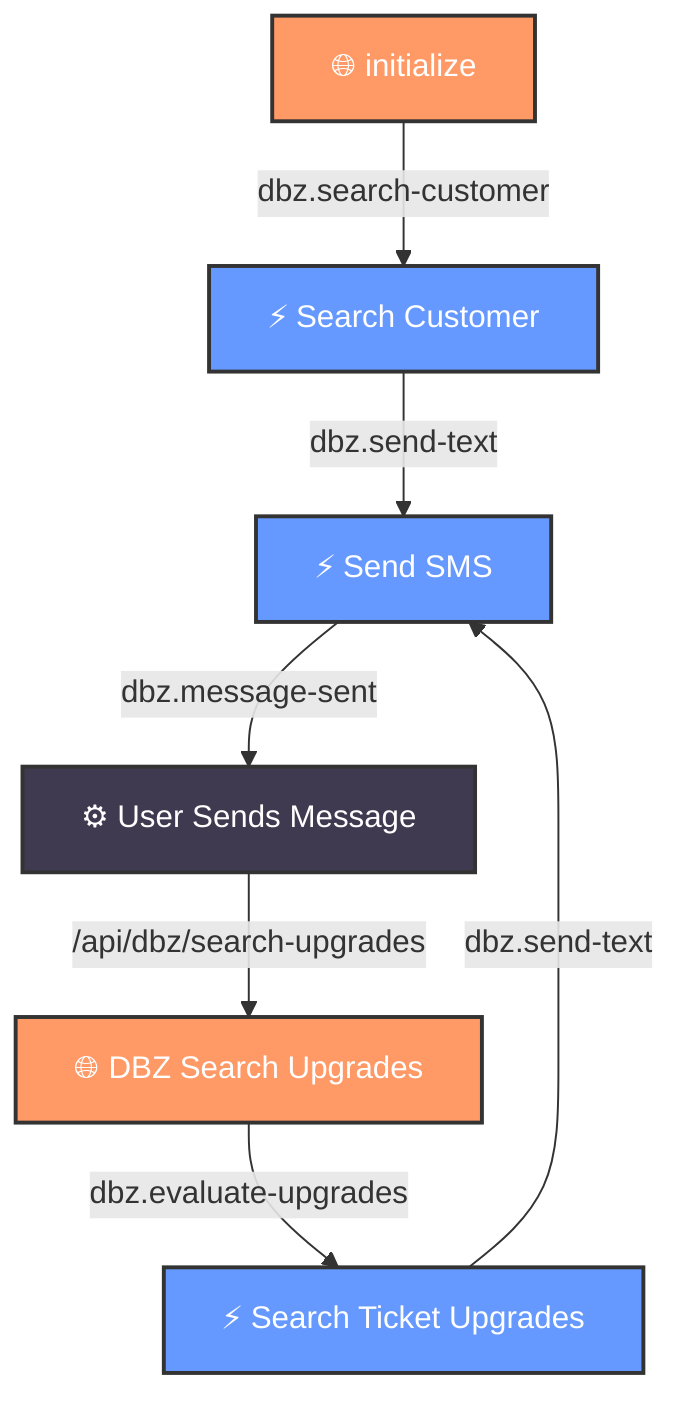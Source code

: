 flowchart TD
    classDef apiStyle fill:#f96,stroke:#333,stroke-width:2px,color:#fff
    classDef eventStyle fill:#69f,stroke:#333,stroke-width:2px,color:#fff
    classDef cronStyle fill:#9c6,stroke:#333,stroke-width:2px,color:#fff
    classDef noopStyle fill:#3f3a50,stroke:#333,stroke-width:2px,color:#fff
    steps_booking_initializeApi_step["🌐 initialize"]:::apiStyle
    steps_booking_noop_userSendsMessage_step["⚙️ User Sends Message"]:::noopStyle
    steps_booking_searchCustomer_step["⚡ Search Customer"]:::eventStyle
    steps_booking_searchTicketUpgrades_step["⚡ Search Ticket Upgrades"]:::eventStyle
    steps_booking_searchUpgradesApi_step["🌐 DBZ Search Upgrades"]:::apiStyle
    steps_booking_sendText_step["⚡ Send SMS"]:::eventStyle
    steps_booking_initializeApi_step -->|dbz.search-customer| steps_booking_searchCustomer_step
    steps_booking_noop_userSendsMessage_step -->|/api/dbz/search-upgrades| steps_booking_searchUpgradesApi_step
    steps_booking_searchCustomer_step -->|dbz.send-text| steps_booking_sendText_step
    steps_booking_searchTicketUpgrades_step -->|dbz.send-text| steps_booking_sendText_step
    steps_booking_searchUpgradesApi_step -->|dbz.evaluate-upgrades| steps_booking_searchTicketUpgrades_step
    steps_booking_sendText_step -->|dbz.message-sent| steps_booking_noop_userSendsMessage_step